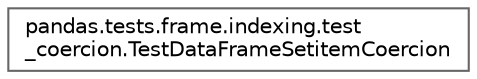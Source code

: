 digraph "Graphical Class Hierarchy"
{
 // LATEX_PDF_SIZE
  bgcolor="transparent";
  edge [fontname=Helvetica,fontsize=10,labelfontname=Helvetica,labelfontsize=10];
  node [fontname=Helvetica,fontsize=10,shape=box,height=0.2,width=0.4];
  rankdir="LR";
  Node0 [id="Node000000",label="pandas.tests.frame.indexing.test\l_coercion.TestDataFrameSetitemCoercion",height=0.2,width=0.4,color="grey40", fillcolor="white", style="filled",URL="$df/d83/classpandas_1_1tests_1_1frame_1_1indexing_1_1test__coercion_1_1TestDataFrameSetitemCoercion.html",tooltip=" "];
}
